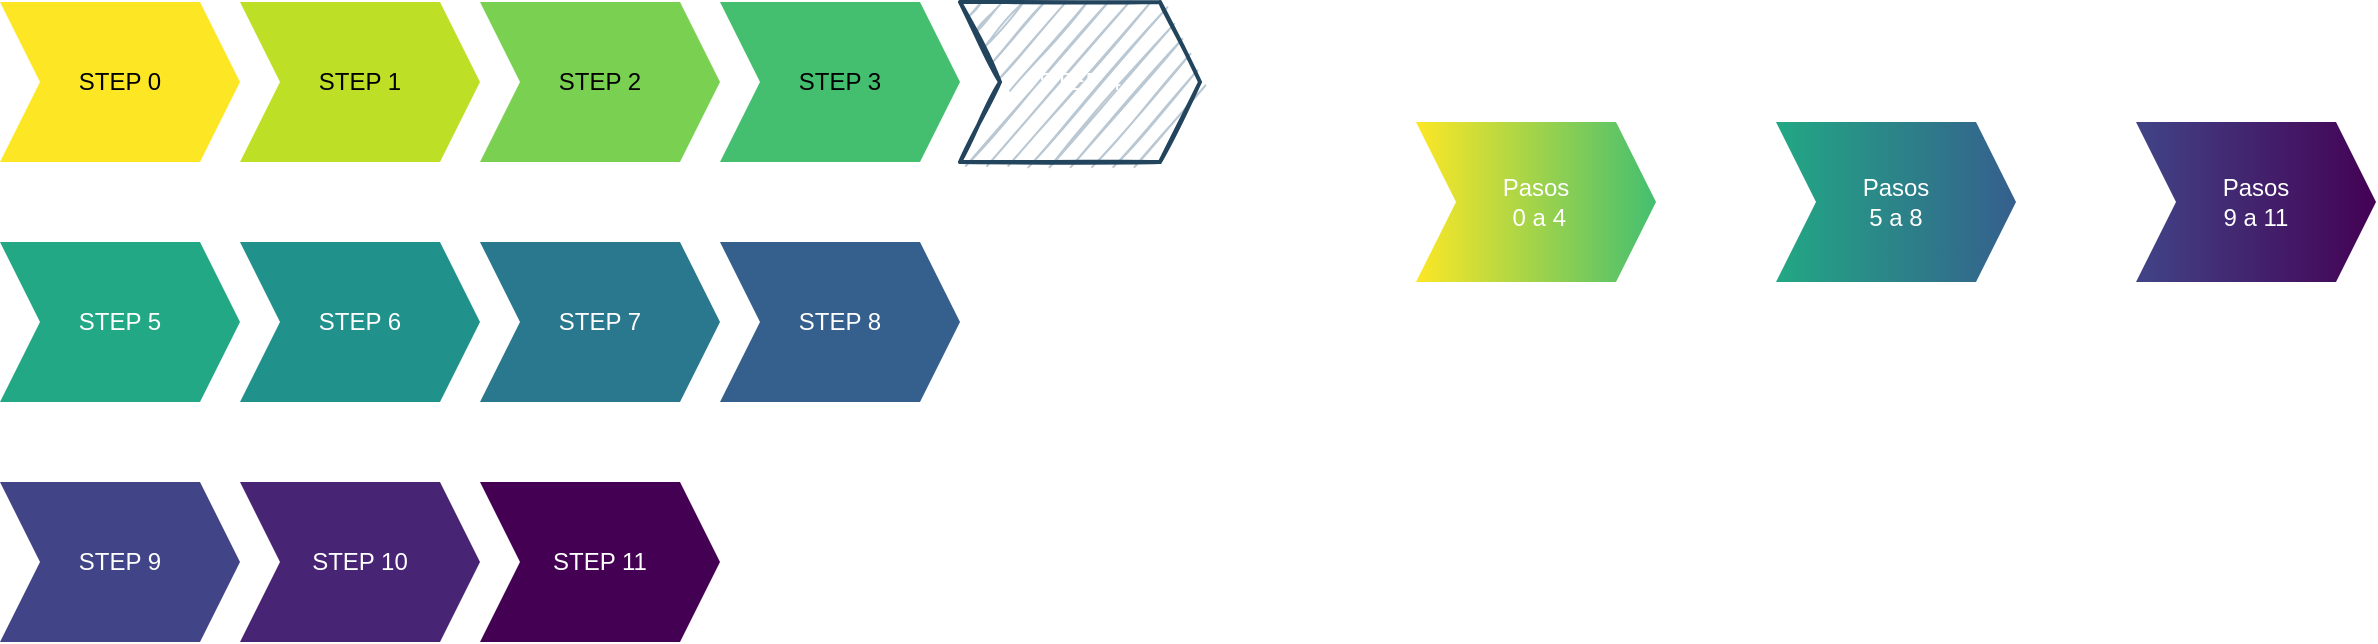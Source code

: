 <mxfile version="20.2.7" type="github">
  <diagram name="Page-1" id="12e1b939-464a-85fe-373e-61e167be1490">
    <mxGraphModel dx="903" dy="620" grid="1" gridSize="10" guides="1" tooltips="1" connect="1" arrows="1" fold="1" page="1" pageScale="1.5" pageWidth="1169" pageHeight="826" background="none" math="0" shadow="0">
      <root>
        <mxCell id="0" />
        <mxCell id="1" parent="0" />
        <mxCell id="ToKWYHOvLKqk_aItyE8u-1" value="STEP 11" style="shape=step;perimeter=stepPerimeter;whiteSpace=wrap;html=1;fixedSize=1;align=center;strokeWidth=2;fillColor=#440154;fontColor=#FFFFFF;strokeColor=none;" vertex="1" parent="1">
          <mxGeometry x="402" y="560" width="120" height="80" as="geometry" />
        </mxCell>
        <mxCell id="ToKWYHOvLKqk_aItyE8u-3" value="STEP 10" style="shape=step;perimeter=stepPerimeter;whiteSpace=wrap;html=1;fixedSize=1;align=center;strokeWidth=2;fillColor=#482475;fontColor=#FFFFFF;strokeColor=none;" vertex="1" parent="1">
          <mxGeometry x="282" y="560" width="120" height="80" as="geometry" />
        </mxCell>
        <mxCell id="ToKWYHOvLKqk_aItyE8u-4" value="STEP 9" style="shape=step;perimeter=stepPerimeter;whiteSpace=wrap;html=1;fixedSize=1;align=center;strokeWidth=2;fontColor=#FFFFFF;fillColor=#414487;strokeColor=none;" vertex="1" parent="1">
          <mxGeometry x="162" y="560" width="120" height="80" as="geometry" />
        </mxCell>
        <mxCell id="ToKWYHOvLKqk_aItyE8u-5" value="STEP 8" style="shape=step;perimeter=stepPerimeter;whiteSpace=wrap;html=1;fixedSize=1;align=center;strokeWidth=2;fillColor=#355F8D;fontColor=#FFFFFF;strokeColor=none;" vertex="1" parent="1">
          <mxGeometry x="522" y="440" width="120" height="80" as="geometry" />
        </mxCell>
        <mxCell id="ToKWYHOvLKqk_aItyE8u-6" value="STEP 7" style="shape=step;perimeter=stepPerimeter;whiteSpace=wrap;html=1;fixedSize=1;align=center;strokeWidth=2;fontColor=#FFFFFF;fillColor=#2A788E;strokeColor=none;" vertex="1" parent="1">
          <mxGeometry x="402" y="440" width="120" height="80" as="geometry" />
        </mxCell>
        <mxCell id="ToKWYHOvLKqk_aItyE8u-7" value="STEP 6" style="shape=step;perimeter=stepPerimeter;whiteSpace=wrap;html=1;fixedSize=1;align=center;strokeWidth=2;fillColor=#21918C;fontColor=#FFFFFF;strokeColor=none;" vertex="1" parent="1">
          <mxGeometry x="282" y="440" width="120" height="80" as="geometry" />
        </mxCell>
        <mxCell id="ToKWYHOvLKqk_aItyE8u-8" value="STEP 5" style="shape=step;perimeter=stepPerimeter;whiteSpace=wrap;html=1;fixedSize=1;align=center;strokeWidth=2;fillColor=#22A884;fontColor=#FFFFFF;strokeColor=none;" vertex="1" parent="1">
          <mxGeometry x="162" y="440" width="120" height="80" as="geometry" />
        </mxCell>
        <mxCell id="ToKWYHOvLKqk_aItyE8u-9" value="STEP 3" style="shape=step;perimeter=stepPerimeter;whiteSpace=wrap;html=1;fixedSize=1;align=center;strokeWidth=2;fillColor=#44BF70;strokeColor=none;" vertex="1" parent="1">
          <mxGeometry x="522" y="320" width="120" height="80" as="geometry" />
        </mxCell>
        <mxCell id="ToKWYHOvLKqk_aItyE8u-10" value="STEP 0" style="shape=step;perimeter=stepPerimeter;whiteSpace=wrap;html=1;fixedSize=1;align=center;strokeWidth=2;fillColor=#FDE725;strokeColor=none;" vertex="1" parent="1">
          <mxGeometry x="162" y="320" width="120" height="80" as="geometry" />
        </mxCell>
        <mxCell id="ToKWYHOvLKqk_aItyE8u-14" value="STEP 1" style="shape=step;perimeter=stepPerimeter;whiteSpace=wrap;html=1;fixedSize=1;align=center;strokeWidth=2;fillColor=#BDDF26;strokeColor=none;" vertex="1" parent="1">
          <mxGeometry x="282" y="320" width="120" height="80" as="geometry" />
        </mxCell>
        <mxCell id="ToKWYHOvLKqk_aItyE8u-18" value="STEP 2" style="shape=step;perimeter=stepPerimeter;whiteSpace=wrap;html=1;fixedSize=1;align=center;strokeWidth=2;fillColor=#7ad151;strokeColor=none;" vertex="1" parent="1">
          <mxGeometry x="402" y="320" width="120" height="80" as="geometry" />
        </mxCell>
        <mxCell id="ToKWYHOvLKqk_aItyE8u-19" value="STEP 4" style="shape=step;perimeter=stepPerimeter;whiteSpace=wrap;html=1;fixedSize=1;align=center;strokeWidth=2;fillColor=#bac8d3;strokeColor=#23445d;rounded=0;sketch=1;fontColor=#FFFFFF;" vertex="1" parent="1">
          <mxGeometry x="642" y="320" width="120" height="80" as="geometry" />
        </mxCell>
        <mxCell id="ToKWYHOvLKqk_aItyE8u-25" value="Pasos&lt;br&gt;5 a 8" style="shape=step;perimeter=stepPerimeter;whiteSpace=wrap;html=1;fixedSize=1;align=center;strokeWidth=2;fillColor=#22A884;gradientColor=#355F8D;gradientDirection=east;fontColor=#FFFFFF;rounded=0;strokeColor=none;" vertex="1" parent="1">
          <mxGeometry x="1050" y="380" width="120" height="80" as="geometry" />
        </mxCell>
        <mxCell id="ToKWYHOvLKqk_aItyE8u-26" value="Pasos&lt;br&gt;9 a 11" style="shape=step;perimeter=stepPerimeter;whiteSpace=wrap;html=1;fixedSize=1;align=center;strokeWidth=2;fontColor=#FFFFFF;fillColor=#414487;gradientColor=#440154;gradientDirection=east;rounded=0;strokeColor=none;" vertex="1" parent="1">
          <mxGeometry x="1230" y="380" width="120" height="80" as="geometry" />
        </mxCell>
        <mxCell id="ToKWYHOvLKqk_aItyE8u-24" value="Pasos&lt;br&gt;&amp;nbsp;0 a 4" style="shape=step;perimeter=stepPerimeter;whiteSpace=wrap;html=1;fixedSize=1;align=center;strokeWidth=2;fillColor=#FDE725;gradientColor=#44BF70;gradientDirection=east;rounded=0;strokeColor=none;fontColor=#FFFFFF;" vertex="1" parent="1">
          <mxGeometry x="870" y="380" width="120" height="80" as="geometry" />
        </mxCell>
      </root>
    </mxGraphModel>
  </diagram>
</mxfile>
